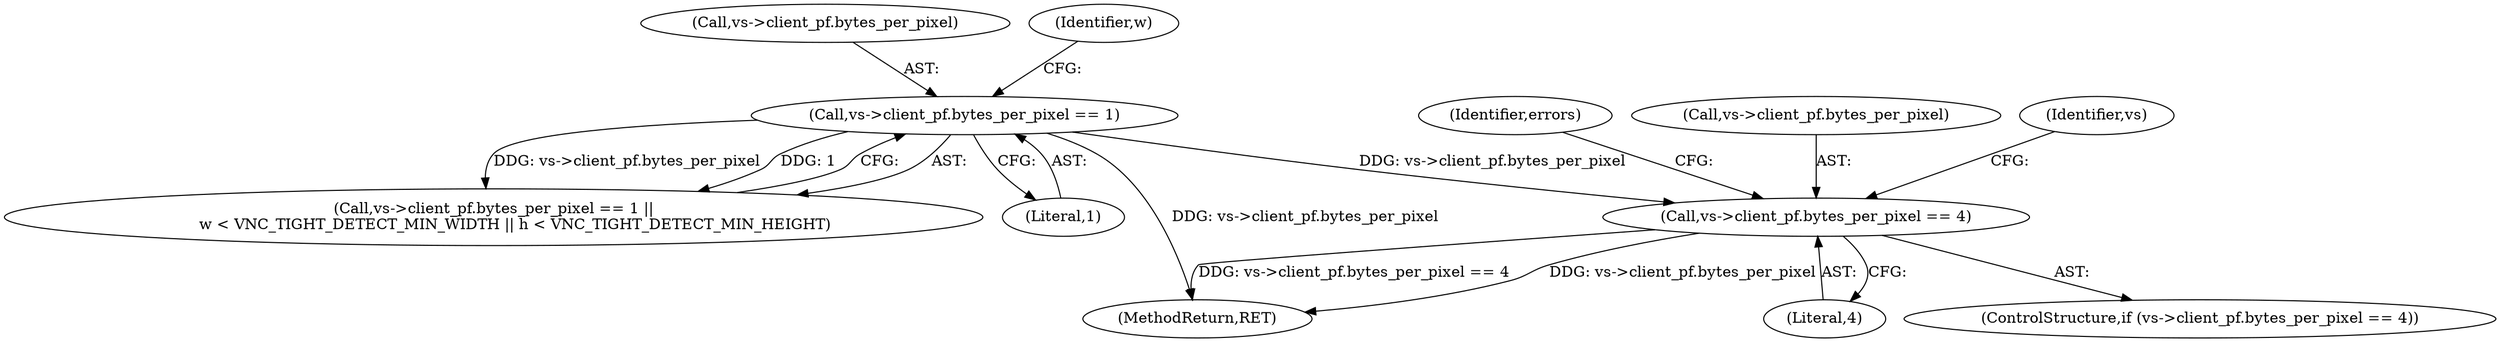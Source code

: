 digraph "0_qemu_9f64916da20eea67121d544698676295bbb105a7_4@pointer" {
"1000195" [label="(Call,vs->client_pf.bytes_per_pixel == 4)"];
"1000141" [label="(Call,vs->client_pf.bytes_per_pixel == 1)"];
"1000195" [label="(Call,vs->client_pf.bytes_per_pixel == 4)"];
"1000255" [label="(Identifier,errors)"];
"1000141" [label="(Call,vs->client_pf.bytes_per_pixel == 1)"];
"1000142" [label="(Call,vs->client_pf.bytes_per_pixel)"];
"1000201" [label="(Literal,4)"];
"1000196" [label="(Call,vs->client_pf.bytes_per_pixel)"];
"1000282" [label="(MethodReturn,RET)"];
"1000150" [label="(Identifier,w)"];
"1000140" [label="(Call,vs->client_pf.bytes_per_pixel == 1 ||\n         w < VNC_TIGHT_DETECT_MIN_WIDTH || h < VNC_TIGHT_DETECT_MIN_HEIGHT)"];
"1000194" [label="(ControlStructure,if (vs->client_pf.bytes_per_pixel == 4))"];
"1000147" [label="(Literal,1)"];
"1000206" [label="(Identifier,vs)"];
"1000195" -> "1000194"  [label="AST: "];
"1000195" -> "1000201"  [label="CFG: "];
"1000196" -> "1000195"  [label="AST: "];
"1000201" -> "1000195"  [label="AST: "];
"1000206" -> "1000195"  [label="CFG: "];
"1000255" -> "1000195"  [label="CFG: "];
"1000195" -> "1000282"  [label="DDG: vs->client_pf.bytes_per_pixel == 4"];
"1000195" -> "1000282"  [label="DDG: vs->client_pf.bytes_per_pixel"];
"1000141" -> "1000195"  [label="DDG: vs->client_pf.bytes_per_pixel"];
"1000141" -> "1000140"  [label="AST: "];
"1000141" -> "1000147"  [label="CFG: "];
"1000142" -> "1000141"  [label="AST: "];
"1000147" -> "1000141"  [label="AST: "];
"1000150" -> "1000141"  [label="CFG: "];
"1000140" -> "1000141"  [label="CFG: "];
"1000141" -> "1000282"  [label="DDG: vs->client_pf.bytes_per_pixel"];
"1000141" -> "1000140"  [label="DDG: vs->client_pf.bytes_per_pixel"];
"1000141" -> "1000140"  [label="DDG: 1"];
}
